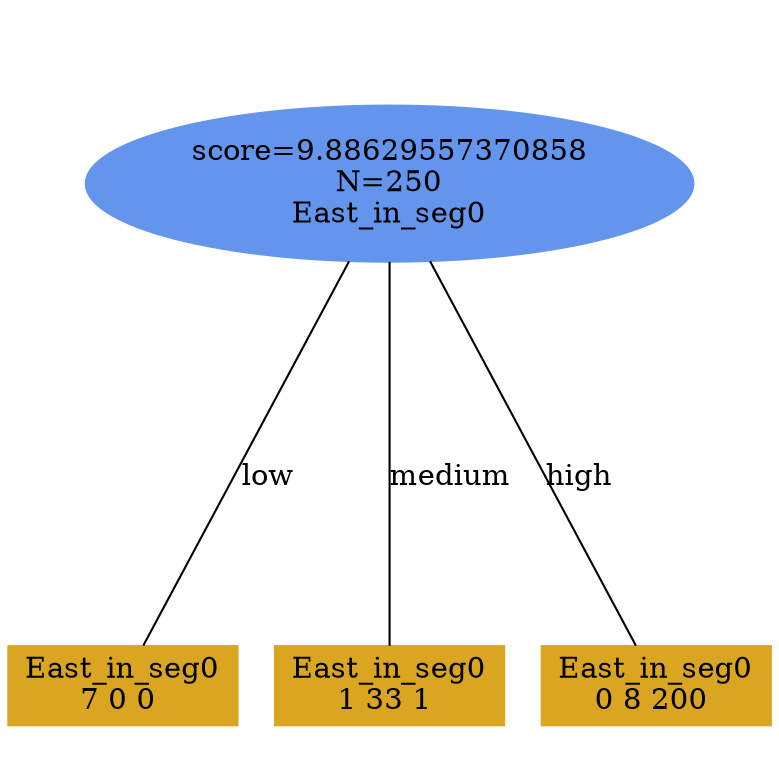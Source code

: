 digraph "DD" {
size = "7.5,10"
ratio=1.0;
center = true;
edge [dir = none];
{ rank = same; node [shape=ellipse, style=filled, color=cornflowerblue];"4603" [label="score=9.88629557370858\nN=250\nEast_in_seg0"];}
{ rank = same; node [shape=box, style=filled, color=goldenrod];"4604" [label="East_in_seg0\n7 0 0 "];}
{ rank = same; node [shape=box, style=filled, color=goldenrod];"4605" [label="East_in_seg0\n1 33 1 "];}
{ rank = same; node [shape=box, style=filled, color=goldenrod];"4606" [label="East_in_seg0\n0 8 200 "];}
"4603" -> "4604" [label = "low"];
"4603" -> "4605" [label = "medium"];
"4603" -> "4606" [label = "high"];

}